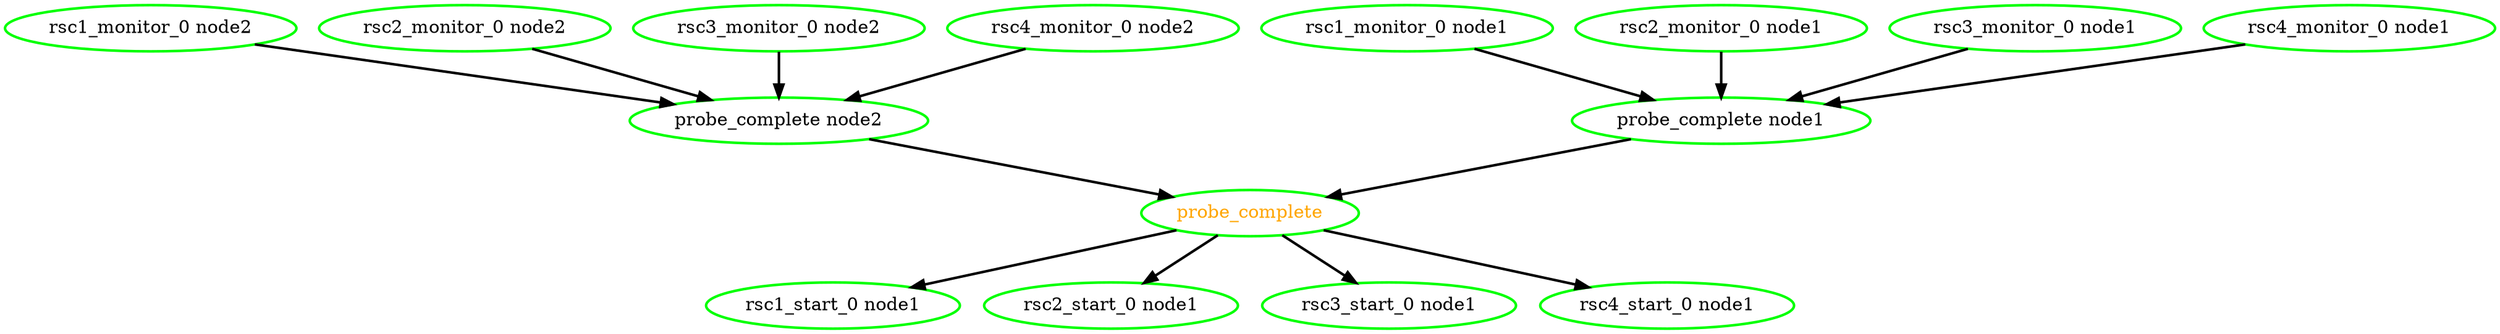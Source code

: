 digraph "g" {
"probe_complete node1" -> "probe_complete" [ style = bold]
"probe_complete node1" [ style=bold color="green" fontcolor="black"]
"probe_complete node2" -> "probe_complete" [ style = bold]
"probe_complete node2" [ style=bold color="green" fontcolor="black"]
"probe_complete" -> "rsc1_start_0 node1" [ style = bold]
"probe_complete" -> "rsc2_start_0 node1" [ style = bold]
"probe_complete" -> "rsc3_start_0 node1" [ style = bold]
"probe_complete" -> "rsc4_start_0 node1" [ style = bold]
"probe_complete" [ style=bold color="green" fontcolor="orange"]
"rsc1_monitor_0 node1" -> "probe_complete node1" [ style = bold]
"rsc1_monitor_0 node1" [ style=bold color="green" fontcolor="black"]
"rsc1_monitor_0 node2" -> "probe_complete node2" [ style = bold]
"rsc1_monitor_0 node2" [ style=bold color="green" fontcolor="black"]
"rsc1_start_0 node1" [ style=bold color="green" fontcolor="black"]
"rsc2_monitor_0 node1" -> "probe_complete node1" [ style = bold]
"rsc2_monitor_0 node1" [ style=bold color="green" fontcolor="black"]
"rsc2_monitor_0 node2" -> "probe_complete node2" [ style = bold]
"rsc2_monitor_0 node2" [ style=bold color="green" fontcolor="black"]
"rsc2_start_0 node1" [ style=bold color="green" fontcolor="black"]
"rsc3_monitor_0 node1" -> "probe_complete node1" [ style = bold]
"rsc3_monitor_0 node1" [ style=bold color="green" fontcolor="black"]
"rsc3_monitor_0 node2" -> "probe_complete node2" [ style = bold]
"rsc3_monitor_0 node2" [ style=bold color="green" fontcolor="black"]
"rsc3_start_0 node1" [ style=bold color="green" fontcolor="black"]
"rsc4_monitor_0 node1" -> "probe_complete node1" [ style = bold]
"rsc4_monitor_0 node1" [ style=bold color="green" fontcolor="black"]
"rsc4_monitor_0 node2" -> "probe_complete node2" [ style = bold]
"rsc4_monitor_0 node2" [ style=bold color="green" fontcolor="black"]
"rsc4_start_0 node1" [ style=bold color="green" fontcolor="black"]
}
